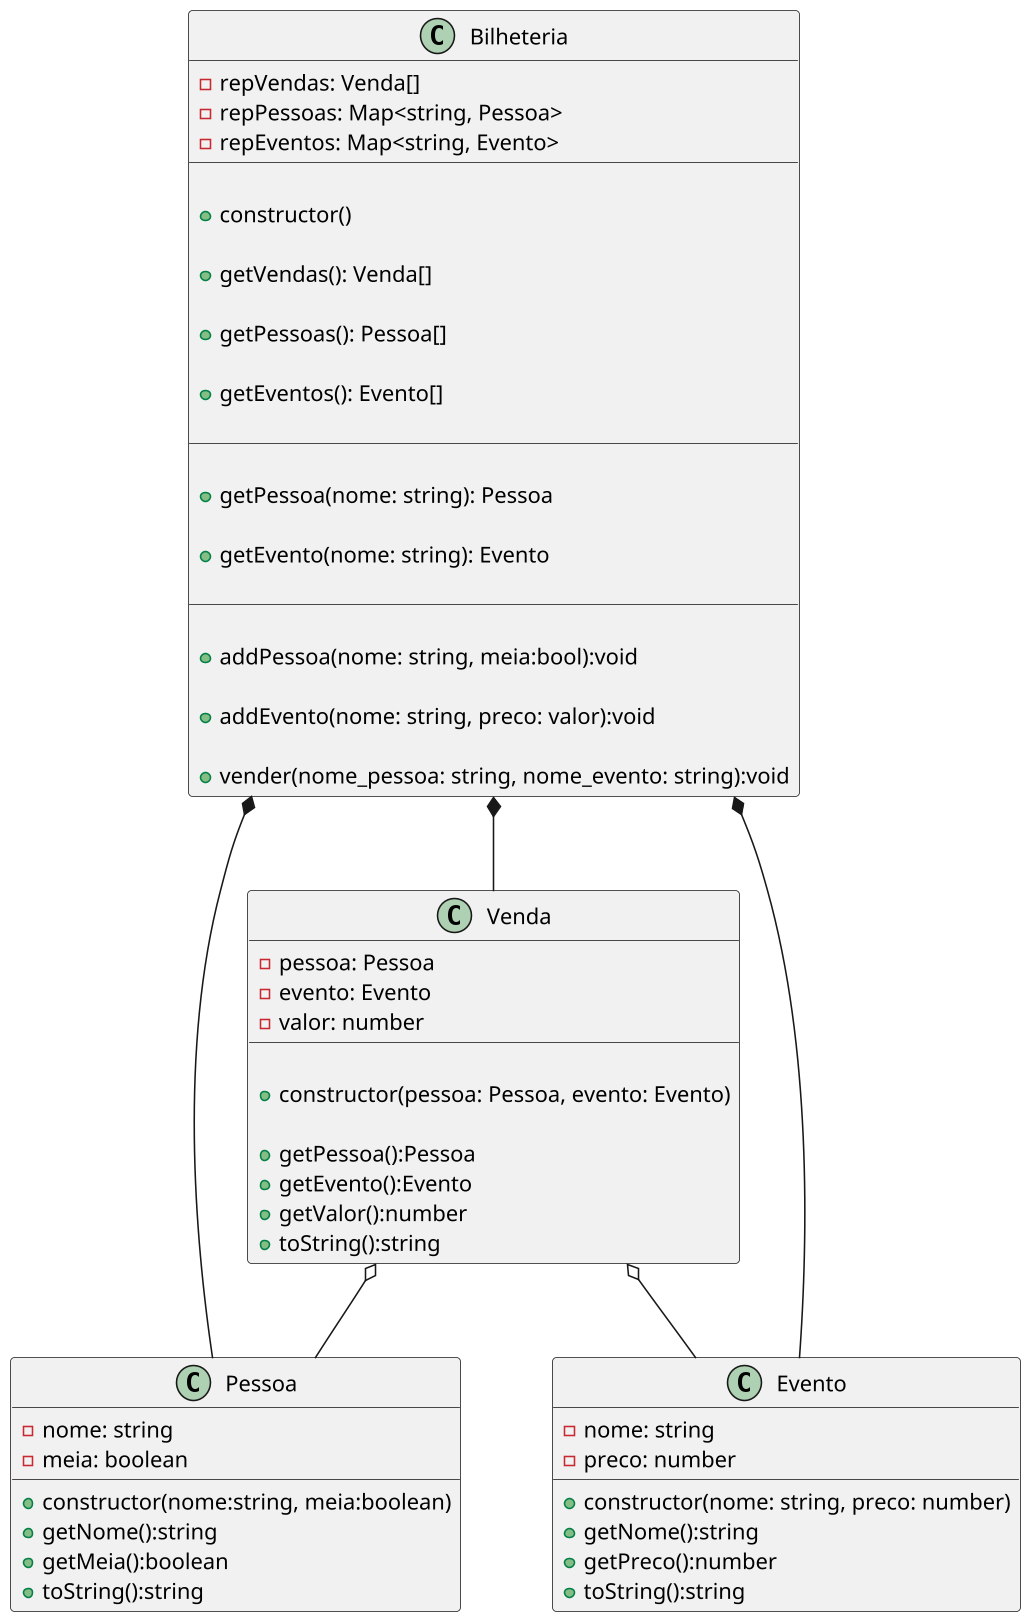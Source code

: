 
@startuml

skinparam defaultFontName "Source Code Pro"
skinparam dpi 150



class Bilheteria {
  - repVendas: Venda[]
  - repPessoas: Map<string, Pessoa>
  - repEventos: Map<string, Evento>
  __

  + constructor()    

  ' retorna a lista das vendas
  + getVendas(): Venda[]

  ' retorna a lista das pessoas como array
  + getPessoas(): Pessoa[]

  ' retorna a lista dos eventos como array
  + getEventos(): Evento[]
  
  __

  ' lançar exceção se a pessoa não existir
  + getPessoa(nome: string): Pessoa

  ' lançar exceção se o evento não existir
  + getEvento(nome: string): Evento

  __

  ' lançar exceção se nome for repetido
  + addPessoa(nome: string, meia:bool):void 
  
  ' lançar exceção se nome for repetido
  + addEvento(nome: string, preco: valor):void 
  
  ' esse método usa os métodos getPessoa e getEvento
  ' para fazer a venda, não é necessário lançar exceção aqui
  + vender(nome_pessoa: string, nome_evento: string):void 
}

class Pessoa {
  - nome: string
  - meia: boolean
  __
  + constructor(nome:string, meia:boolean)
  + getNome():string
  + getMeia():boolean
  + toString():string
}

class Evento {
  - nome: string
  - preco: number
  __
  + constructor(nome: string, preco: number)
  + getNome():string
  + getPreco():number
  + toString():string
}

class Venda {
  - pessoa: Pessoa
  - evento: Evento
  - valor: number
  __

  ' o valor da venda é calculado no construtor
  + constructor(pessoa: Pessoa, evento: Evento)

  + getPessoa():Pessoa
  + getEvento():Evento
  + getValor():number
  + toString():string
}



' Relações e multiplicidade

Bilheteria *-- Venda
Bilheteria *-- Pessoa
Bilheteria *-- Evento

Venda o-- Pessoa
Venda o-- Evento



@enduml